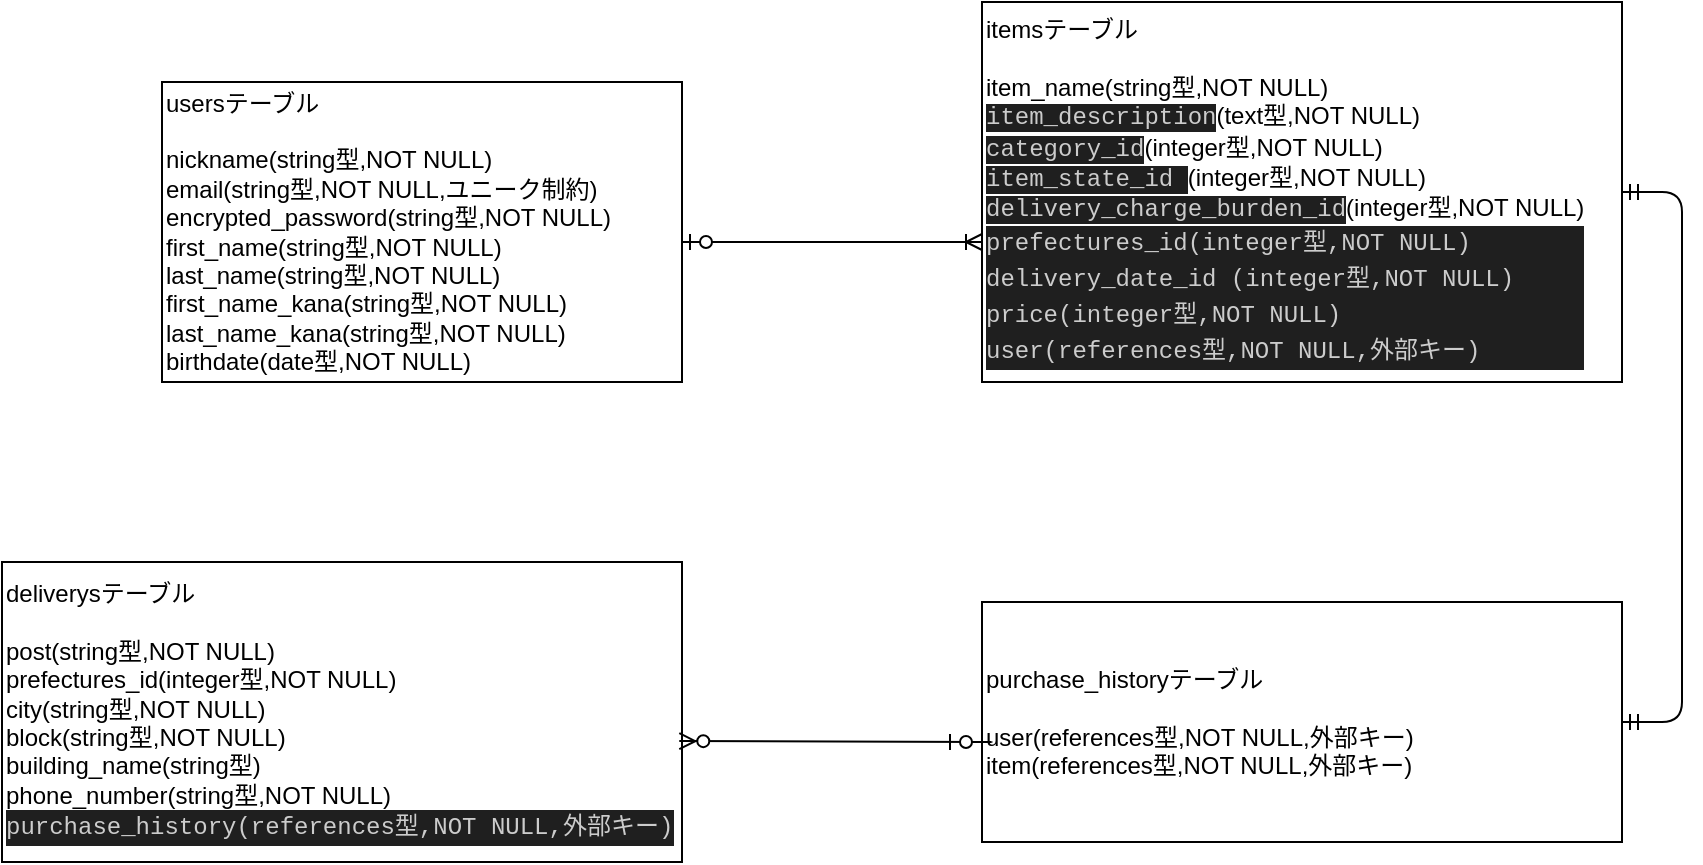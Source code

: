 <mxfile>
    <diagram id="qzIx_hR748qMjus2pbjZ" name="ページ1">
        <mxGraphModel dx="2955" dy="738" grid="1" gridSize="10" guides="1" tooltips="1" connect="1" arrows="1" fold="1" page="1" pageScale="1" pageWidth="827" pageHeight="1169" math="0" shadow="0">
            <root>
                <mxCell id="0"/>
                <mxCell id="1" parent="0"/>
                <mxCell id="20" value="usersテーブル&lt;br&gt;&lt;br&gt;nickname(string型,NOT NULL)&lt;br&gt;email(string型,NOT NULL,ユニーク制約)&lt;br&gt;encrypted_password(string型,NOT NULL)&lt;br&gt;first_name(string型,NOT NULL)&lt;br&gt;last_name(string型,NOT NULL)&lt;br&gt;first_name_kana(string型,NOT NULL)&lt;br&gt;last_name_kana(string型,NOT NULL)&lt;br&gt;birthdate(date型,NOT NULL)" style="rounded=0;whiteSpace=wrap;html=1;align=left;" vertex="1" parent="1">
                    <mxGeometry x="-1610" y="60" width="260" height="150" as="geometry"/>
                </mxCell>
                <mxCell id="22" value="itemsテーブル&lt;br&gt;&lt;br&gt;item_name(string型,NOT NULL)&lt;br&gt;&lt;span style=&quot;background-color: rgb(31, 31, 31); color: rgb(204, 204, 204); font-family: Menlo, Monaco, &amp;quot;Courier New&amp;quot;, monospace;&quot;&gt;item_description&lt;/span&gt;(text型,NOT NULL)&lt;br&gt;&lt;span style=&quot;background-color: rgb(31, 31, 31); color: rgb(204, 204, 204); font-family: Menlo, Monaco, &amp;quot;Courier New&amp;quot;, monospace;&quot;&gt;category_id&lt;/span&gt;(integer型,NOT NULL)&lt;br&gt;&lt;span style=&quot;background-color: rgb(31, 31, 31); color: rgb(204, 204, 204); font-family: Menlo, Monaco, &amp;quot;Courier New&amp;quot;, monospace;&quot;&gt;item_state_id &lt;/span&gt;(integer型,NOT NULL)&lt;br&gt;&lt;span style=&quot;background-color: rgb(31, 31, 31); color: rgb(204, 204, 204); font-family: Menlo, Monaco, &amp;quot;Courier New&amp;quot;, monospace;&quot;&gt;delivery_charge_burden_id&lt;/span&gt;(integer型,NOT NULL)&lt;br&gt;&lt;div style=&quot;color: rgb(204, 204, 204); background-color: rgb(31, 31, 31); font-family: Menlo, Monaco, &amp;quot;Courier New&amp;quot;, monospace; line-height: 18px;&quot;&gt;&lt;span style=&quot;&quot;&gt;prefectures_id&lt;/span&gt;(integer型,NOT NULL)&lt;/div&gt;&lt;div style=&quot;color: rgb(204, 204, 204); background-color: rgb(31, 31, 31); font-family: Menlo, Monaco, &amp;quot;Courier New&amp;quot;, monospace; line-height: 18px;&quot;&gt;&lt;div style=&quot;line-height: 18px;&quot;&gt;&lt;span style=&quot;&quot;&gt;delivery_date_id &lt;/span&gt;(integer型,NOT NULL)&lt;/div&gt;&lt;div style=&quot;line-height: 18px;&quot;&gt;&lt;div style=&quot;line-height: 18px;&quot;&gt;&lt;span style=&quot;&quot;&gt;price&lt;/span&gt;(integer型,NOT NULL)&lt;/div&gt;&lt;div style=&quot;line-height: 18px;&quot;&gt;user(references型,NOT NULL,外部キー)&lt;/div&gt;&lt;/div&gt;&lt;/div&gt;" style="rounded=0;whiteSpace=wrap;html=1;align=left;" vertex="1" parent="1">
                    <mxGeometry x="-1200" y="20" width="320" height="190" as="geometry"/>
                </mxCell>
                <mxCell id="28" value="" style="edgeStyle=entityRelationEdgeStyle;fontSize=12;html=1;endArrow=ERoneToMany;startArrow=ERzeroToOne;" edge="1" parent="1">
                    <mxGeometry width="100" height="100" relative="1" as="geometry">
                        <mxPoint x="-1350" y="140" as="sourcePoint"/>
                        <mxPoint x="-1200" y="140" as="targetPoint"/>
                    </mxGeometry>
                </mxCell>
                <mxCell id="29" value="purchase_historyテーブル&lt;br&gt;&lt;br&gt;user(references型,NOT NULL,外部キー)&lt;br&gt;item(references型,NOT NULL,外部キー)" style="rounded=0;whiteSpace=wrap;html=1;align=left;" vertex="1" parent="1">
                    <mxGeometry x="-1200" y="320" width="320" height="120" as="geometry"/>
                </mxCell>
                <mxCell id="30" value="" style="edgeStyle=entityRelationEdgeStyle;fontSize=12;html=1;endArrow=ERmandOne;startArrow=ERmandOne;" edge="1" parent="1" source="29" target="22">
                    <mxGeometry width="100" height="100" relative="1" as="geometry">
                        <mxPoint x="-1160" y="260" as="sourcePoint"/>
                        <mxPoint x="-1060" y="160" as="targetPoint"/>
                    </mxGeometry>
                </mxCell>
                <mxCell id="31" value="deliverysテーブル&lt;br&gt;&lt;br&gt;post(string型,NOT NULL)&lt;br&gt;prefectures_id(integer型,NOT NULL)&lt;br&gt;city(string型,NOT NULL)&lt;br&gt;block(string型,NOT NULL)&lt;br&gt;building_name(string型)&lt;br&gt;phone_number(string型,NOT NULL)&lt;br&gt;&lt;div style=&quot;color: rgb(204, 204, 204); background-color: rgb(31, 31, 31); font-family: Menlo, Monaco, &amp;quot;Courier New&amp;quot;, monospace; line-height: 18px;&quot;&gt;purchase_history(references型,NOT NULL,外部キー)&lt;/div&gt;" style="rounded=0;whiteSpace=wrap;html=1;align=left;" vertex="1" parent="1">
                    <mxGeometry x="-1690" y="300" width="340" height="150" as="geometry"/>
                </mxCell>
                <mxCell id="32" value="" style="edgeStyle=entityRelationEdgeStyle;fontSize=12;html=1;endArrow=ERzeroToMany;startArrow=ERzeroToOne;entryX=0.996;entryY=0.597;entryDx=0;entryDy=0;entryPerimeter=0;" edge="1" parent="1" target="31">
                    <mxGeometry width="100" height="100" relative="1" as="geometry">
                        <mxPoint x="-1220" y="390" as="sourcePoint"/>
                        <mxPoint x="-1340" y="380" as="targetPoint"/>
                    </mxGeometry>
                </mxCell>
            </root>
        </mxGraphModel>
    </diagram>
</mxfile>